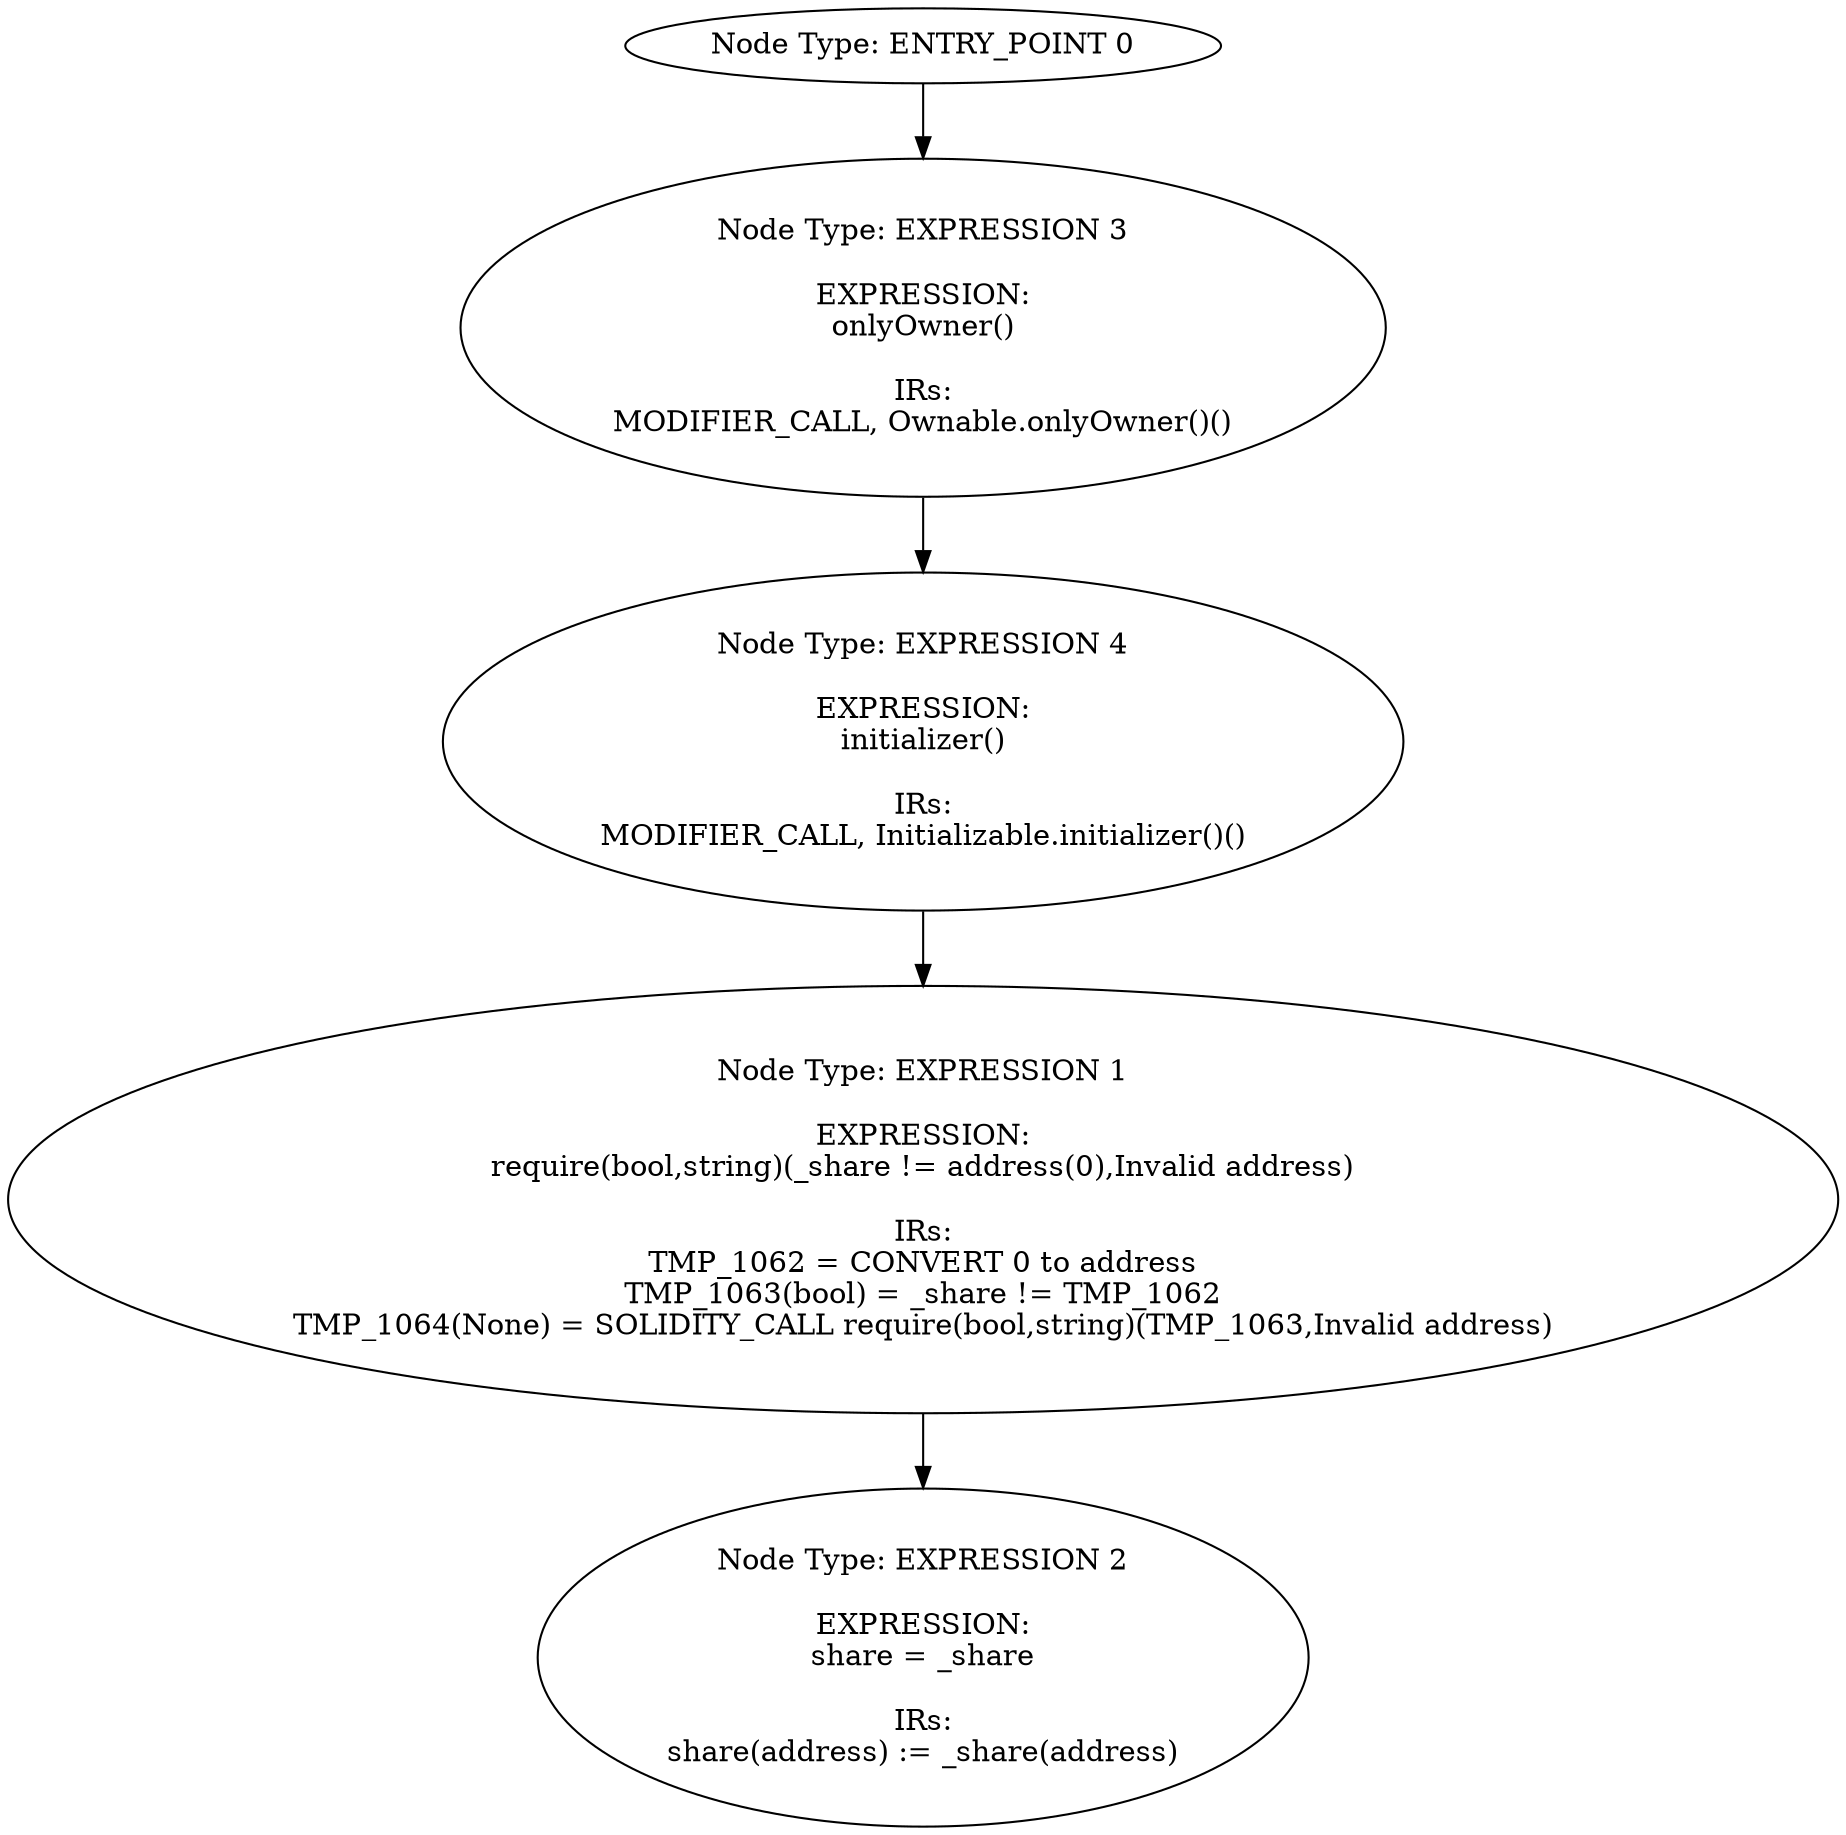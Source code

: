 digraph{
0[label="Node Type: ENTRY_POINT 0
"];
0->3;
1[label="Node Type: EXPRESSION 1

EXPRESSION:
require(bool,string)(_share != address(0),Invalid address)

IRs:
TMP_1062 = CONVERT 0 to address
TMP_1063(bool) = _share != TMP_1062
TMP_1064(None) = SOLIDITY_CALL require(bool,string)(TMP_1063,Invalid address)"];
1->2;
2[label="Node Type: EXPRESSION 2

EXPRESSION:
share = _share

IRs:
share(address) := _share(address)"];
3[label="Node Type: EXPRESSION 3

EXPRESSION:
onlyOwner()

IRs:
MODIFIER_CALL, Ownable.onlyOwner()()"];
3->4;
4[label="Node Type: EXPRESSION 4

EXPRESSION:
initializer()

IRs:
MODIFIER_CALL, Initializable.initializer()()"];
4->1;
}
